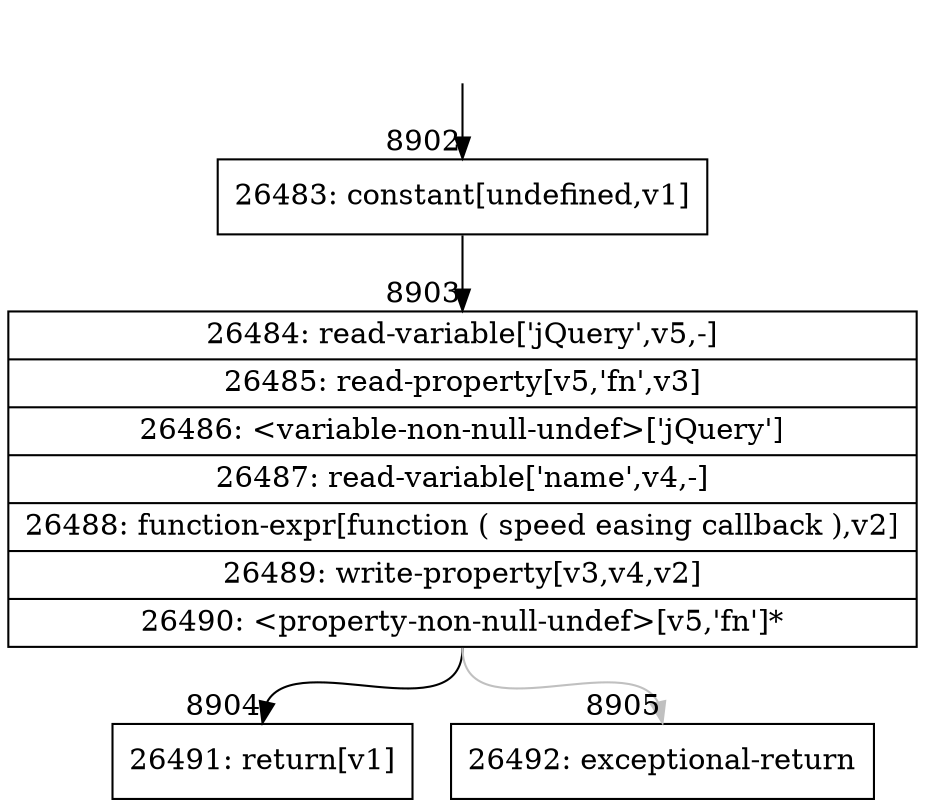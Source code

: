 digraph {
rankdir="TD"
BB_entry553[shape=none,label=""];
BB_entry553 -> BB8902 [tailport=s, headport=n, headlabel="    8902"]
BB8902 [shape=record label="{26483: constant[undefined,v1]}" ] 
BB8902 -> BB8903 [tailport=s, headport=n, headlabel="      8903"]
BB8903 [shape=record label="{26484: read-variable['jQuery',v5,-]|26485: read-property[v5,'fn',v3]|26486: \<variable-non-null-undef\>['jQuery']|26487: read-variable['name',v4,-]|26488: function-expr[function ( speed easing callback ),v2]|26489: write-property[v3,v4,v2]|26490: \<property-non-null-undef\>[v5,'fn']*}" ] 
BB8903 -> BB8904 [tailport=s, headport=n, headlabel="      8904"]
BB8903 -> BB8905 [tailport=s, headport=n, color=gray, headlabel="      8905"]
BB8904 [shape=record label="{26491: return[v1]}" ] 
BB8905 [shape=record label="{26492: exceptional-return}" ] 
}
